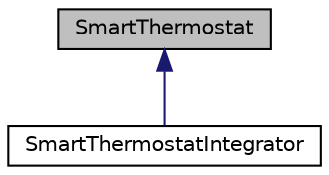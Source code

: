 digraph "SmartThermostat"
{
 // LATEX_PDF_SIZE
  edge [fontname="Helvetica",fontsize="10",labelfontname="Helvetica",labelfontsize="10"];
  node [fontname="Helvetica",fontsize="10",shape=record];
  Node1 [label="SmartThermostat",height=0.2,width=0.4,color="black", fillcolor="grey75", style="filled", fontcolor="black",tooltip=" "];
  Node1 -> Node2 [dir="back",color="midnightblue",fontsize="10",style="solid",fontname="Helvetica"];
  Node2 [label="SmartThermostatIntegrator",height=0.2,width=0.4,color="black", fillcolor="white", style="filled",URL="$classSmartThermostatIntegrator.html",tooltip=" "];
}
